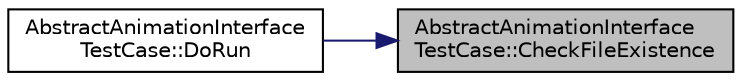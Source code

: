 digraph "AbstractAnimationInterfaceTestCase::CheckFileExistence"
{
 // LATEX_PDF_SIZE
  edge [fontname="Helvetica",fontsize="10",labelfontname="Helvetica",labelfontsize="10"];
  node [fontname="Helvetica",fontsize="10",shape=record];
  rankdir="RL";
  Node1 [label="AbstractAnimationInterface\lTestCase::CheckFileExistence",height=0.2,width=0.4,color="black", fillcolor="grey75", style="filled", fontcolor="black",tooltip="Check file existence."];
  Node1 -> Node2 [dir="back",color="midnightblue",fontsize="10",style="solid",fontname="Helvetica"];
  Node2 [label="AbstractAnimationInterface\lTestCase::DoRun",height=0.2,width=0.4,color="black", fillcolor="white", style="filled",URL="$class_abstract_animation_interface_test_case.html#a02ca1adeab1908d17b9db4134530d516",tooltip="Run unit tests for this class."];
}
